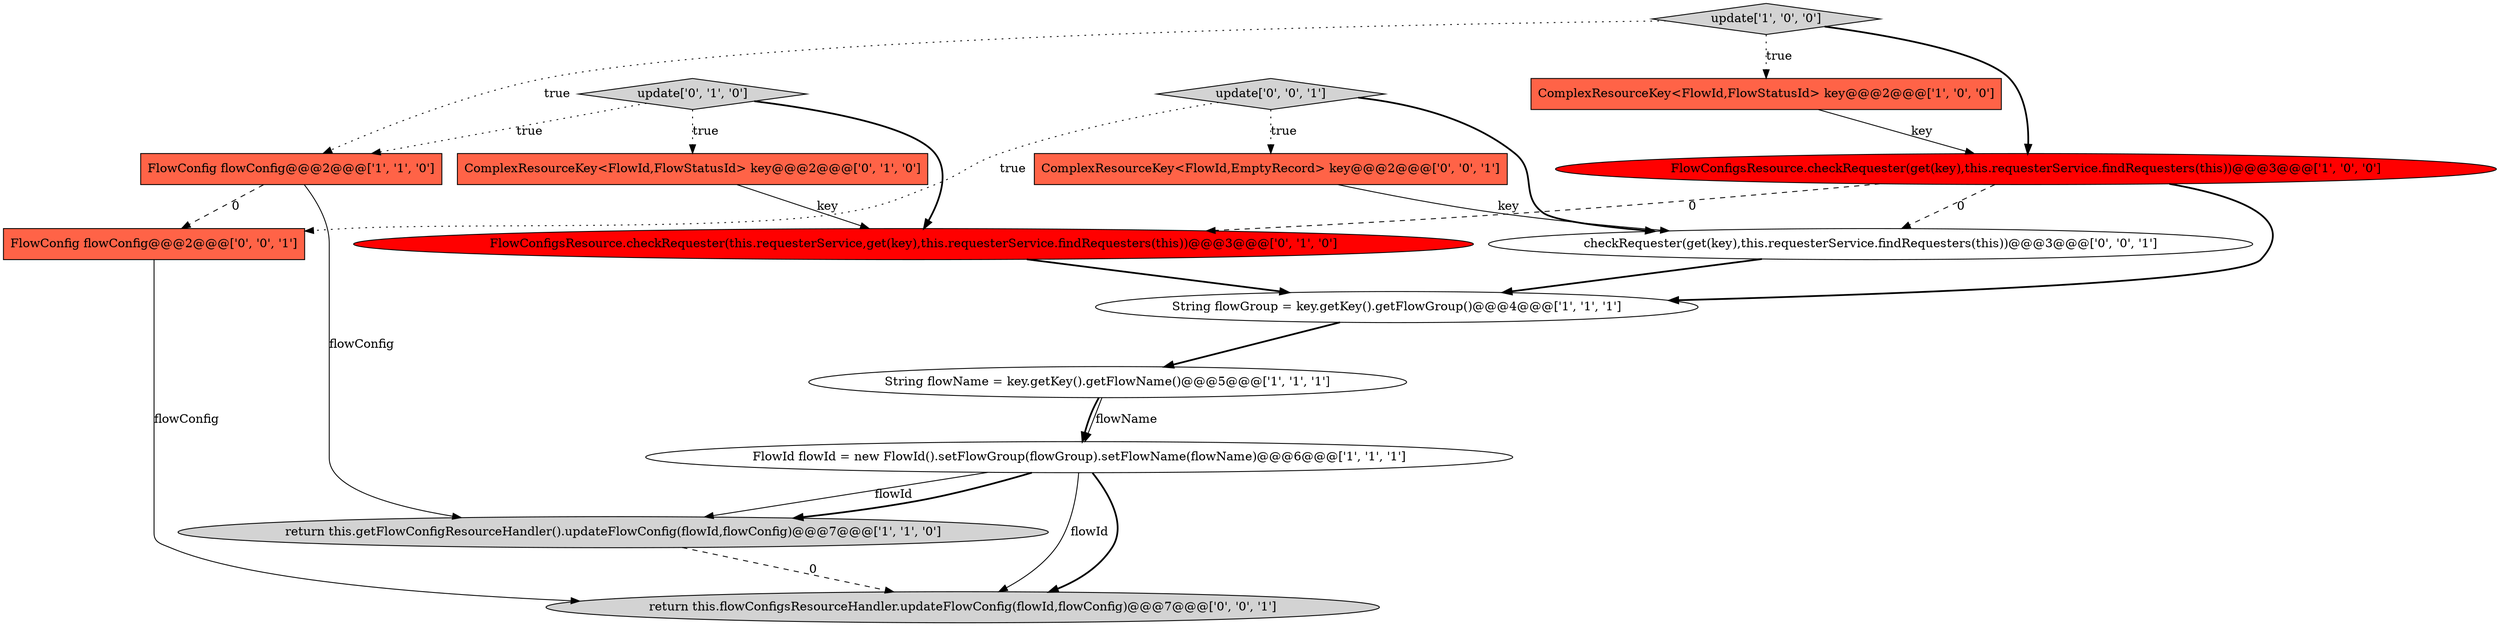 digraph {
7 [style = filled, label = "return this.getFlowConfigResourceHandler().updateFlowConfig(flowId,flowConfig)@@@7@@@['1', '1', '0']", fillcolor = lightgray, shape = ellipse image = "AAA0AAABBB1BBB"];
13 [style = filled, label = "update['0', '0', '1']", fillcolor = lightgray, shape = diamond image = "AAA0AAABBB3BBB"];
8 [style = filled, label = "update['0', '1', '0']", fillcolor = lightgray, shape = diamond image = "AAA0AAABBB2BBB"];
12 [style = filled, label = "return this.flowConfigsResourceHandler.updateFlowConfig(flowId,flowConfig)@@@7@@@['0', '0', '1']", fillcolor = lightgray, shape = ellipse image = "AAA0AAABBB3BBB"];
14 [style = filled, label = "FlowConfig flowConfig@@@2@@@['0', '0', '1']", fillcolor = tomato, shape = box image = "AAA0AAABBB3BBB"];
15 [style = filled, label = "checkRequester(get(key),this.requesterService.findRequesters(this))@@@3@@@['0', '0', '1']", fillcolor = white, shape = ellipse image = "AAA0AAABBB3BBB"];
11 [style = filled, label = "ComplexResourceKey<FlowId,EmptyRecord> key@@@2@@@['0', '0', '1']", fillcolor = tomato, shape = box image = "AAA0AAABBB3BBB"];
5 [style = filled, label = "update['1', '0', '0']", fillcolor = lightgray, shape = diamond image = "AAA0AAABBB1BBB"];
9 [style = filled, label = "FlowConfigsResource.checkRequester(this.requesterService,get(key),this.requesterService.findRequesters(this))@@@3@@@['0', '1', '0']", fillcolor = red, shape = ellipse image = "AAA1AAABBB2BBB"];
6 [style = filled, label = "FlowConfig flowConfig@@@2@@@['1', '1', '0']", fillcolor = tomato, shape = box image = "AAA0AAABBB1BBB"];
1 [style = filled, label = "FlowConfigsResource.checkRequester(get(key),this.requesterService.findRequesters(this))@@@3@@@['1', '0', '0']", fillcolor = red, shape = ellipse image = "AAA1AAABBB1BBB"];
2 [style = filled, label = "String flowName = key.getKey().getFlowName()@@@5@@@['1', '1', '1']", fillcolor = white, shape = ellipse image = "AAA0AAABBB1BBB"];
4 [style = filled, label = "ComplexResourceKey<FlowId,FlowStatusId> key@@@2@@@['1', '0', '0']", fillcolor = tomato, shape = box image = "AAA0AAABBB1BBB"];
10 [style = filled, label = "ComplexResourceKey<FlowId,FlowStatusId> key@@@2@@@['0', '1', '0']", fillcolor = tomato, shape = box image = "AAA0AAABBB2BBB"];
0 [style = filled, label = "FlowId flowId = new FlowId().setFlowGroup(flowGroup).setFlowName(flowName)@@@6@@@['1', '1', '1']", fillcolor = white, shape = ellipse image = "AAA0AAABBB1BBB"];
3 [style = filled, label = "String flowGroup = key.getKey().getFlowGroup()@@@4@@@['1', '1', '1']", fillcolor = white, shape = ellipse image = "AAA0AAABBB1BBB"];
10->9 [style = solid, label="key"];
0->12 [style = solid, label="flowId"];
0->7 [style = solid, label="flowId"];
11->15 [style = solid, label="key"];
1->15 [style = dashed, label="0"];
2->0 [style = solid, label="flowName"];
0->12 [style = bold, label=""];
1->3 [style = bold, label=""];
5->6 [style = dotted, label="true"];
1->9 [style = dashed, label="0"];
8->10 [style = dotted, label="true"];
6->14 [style = dashed, label="0"];
15->3 [style = bold, label=""];
5->4 [style = dotted, label="true"];
4->1 [style = solid, label="key"];
0->7 [style = bold, label=""];
14->12 [style = solid, label="flowConfig"];
5->1 [style = bold, label=""];
2->0 [style = bold, label=""];
6->7 [style = solid, label="flowConfig"];
8->6 [style = dotted, label="true"];
3->2 [style = bold, label=""];
8->9 [style = bold, label=""];
7->12 [style = dashed, label="0"];
9->3 [style = bold, label=""];
13->11 [style = dotted, label="true"];
13->15 [style = bold, label=""];
13->14 [style = dotted, label="true"];
}
